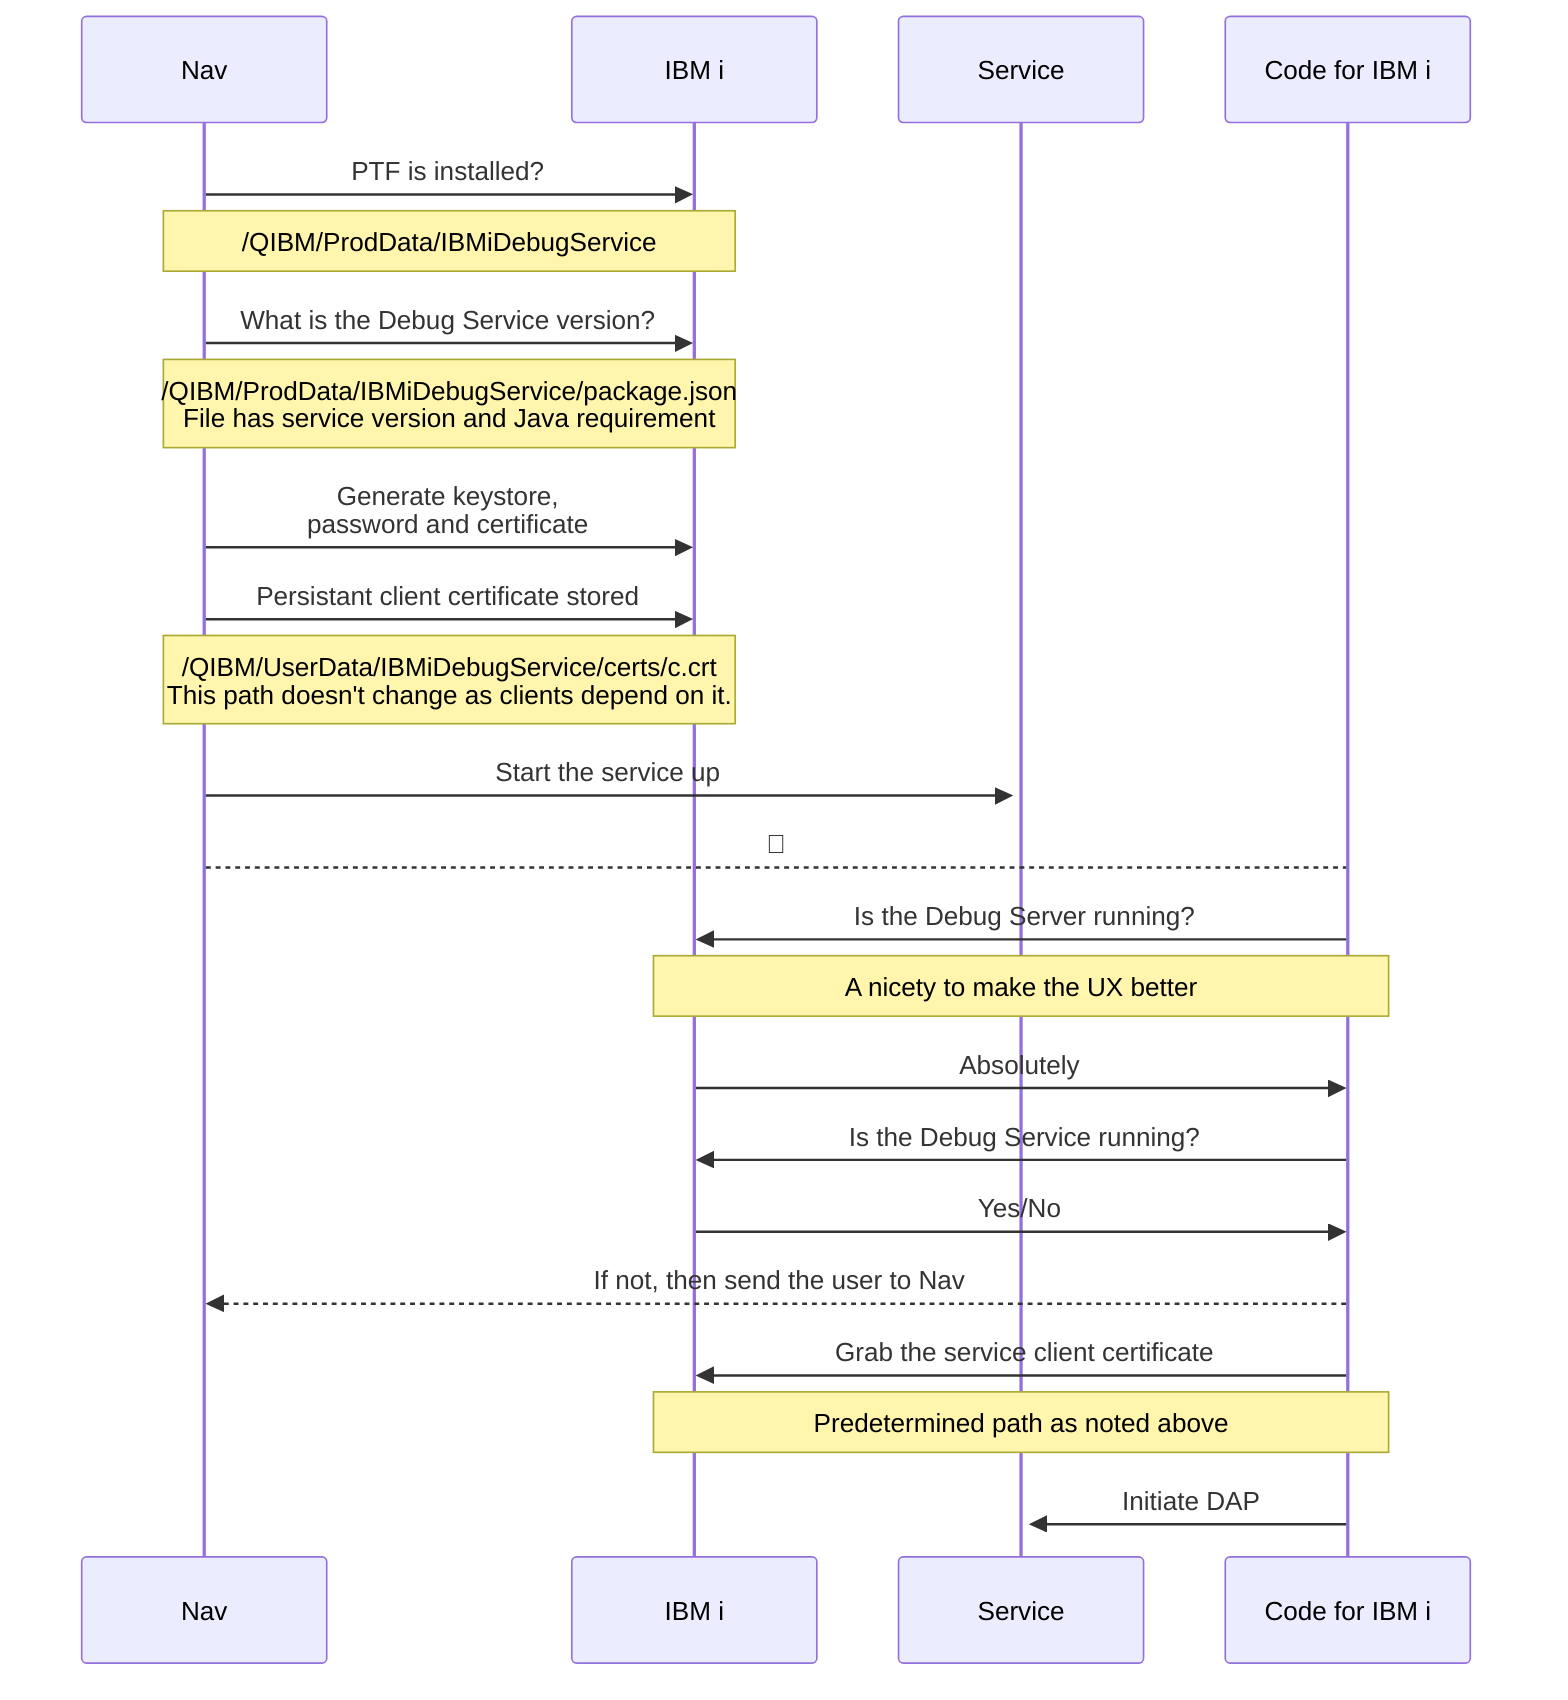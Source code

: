 sequenceDiagram
    participant N as Nav
    participant I as IBM i
    participant S as Service
    participant C as Code for IBM i
    
    N->>I: PTF is installed?
    note over N,I: /QIBM/ProdData/IBMiDebugService
    N->>I: What is the Debug Service version?
    note over N,I: /QIBM/ProdData/IBMiDebugService/package.json<br>File has service version and Java requirement
    N->>I: Generate keystore,<br/>password and certificate
    N->>I: Persistant client certificate stored
    note over N,I: /QIBM/UserData/IBMiDebugService/certs/c.crt<br>This path doesn't change as clients depend on it.
    N->>+S: Start the service up

    N-->C: 🚀
    
    C->>I: Is the Debug Server running?
    note over C,I: A nicety to make the UX better
    I->>C: Absolutely
    C->>I: Is the Debug Service running?
    I->>C: Yes/No
    C-->>N: If not, then send the user to Nav
    C->>I: Grab the service client certificate
    note over C,I: Predetermined path as noted above
    C->>S: Initiate DAP